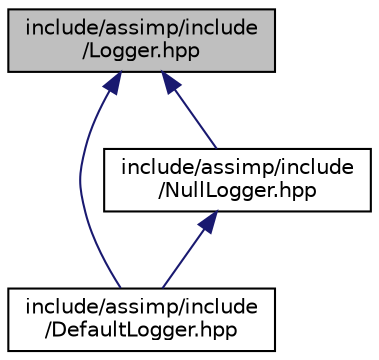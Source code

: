 digraph "include/assimp/include/Logger.hpp"
{
  edge [fontname="Helvetica",fontsize="10",labelfontname="Helvetica",labelfontsize="10"];
  node [fontname="Helvetica",fontsize="10",shape=record];
  Node1 [label="include/assimp/include\l/Logger.hpp",height=0.2,width=0.4,color="black", fillcolor="grey75", style="filled" fontcolor="black"];
  Node1 -> Node2 [dir="back",color="midnightblue",fontsize="10",style="solid",fontname="Helvetica"];
  Node2 [label="include/assimp/include\l/DefaultLogger.hpp",height=0.2,width=0.4,color="black", fillcolor="white", style="filled",URL="$_default_logger_8hpp.html"];
  Node1 -> Node3 [dir="back",color="midnightblue",fontsize="10",style="solid",fontname="Helvetica"];
  Node3 [label="include/assimp/include\l/NullLogger.hpp",height=0.2,width=0.4,color="black", fillcolor="white", style="filled",URL="$_null_logger_8hpp.html"];
  Node3 -> Node2 [dir="back",color="midnightblue",fontsize="10",style="solid",fontname="Helvetica"];
}
